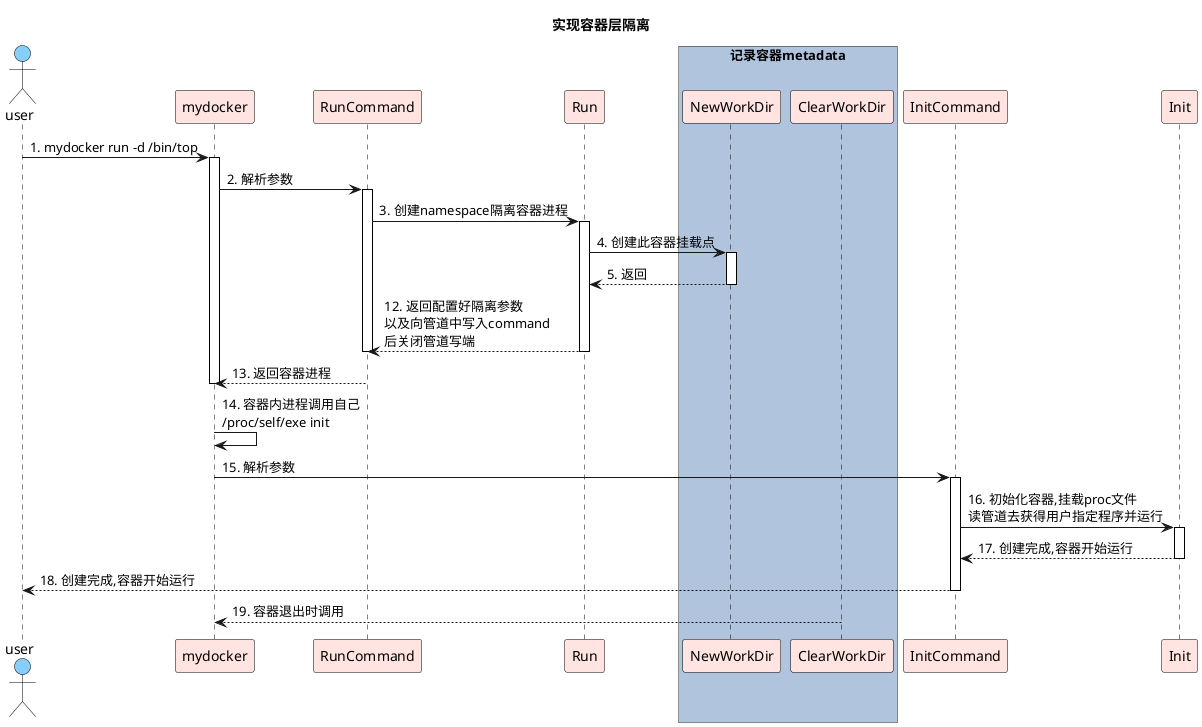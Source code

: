 

@startuml
title 实现容器层隔离

skinparam sequence {

    ActorBorderColor black
    LifeLineBorderColor black
    ActorBackgroundColor #87CEFA


    ParticipantBorderColor black
    ParticipantBackgroundColor #FFE4E1
}


actor user
participant mydocker
participant RunCommand

participant Run
box "记录容器metadata" #B0C4DE
participant NewWorkDir
participant ClearWorkDir
end box
participant InitCommand
participant Init


user -> mydocker : 1. mydocker run -d /bin/top
activate mydocker
mydocker -> RunCommand: 2. 解析参数
activate RunCommand
RunCommand -> Run: 3. 创建namespace隔离容器进程
activate Run

Run -> NewWorkDir: 4. 创建此容器挂载点
activate NewWorkDir
NewWorkDir --> Run: 5. 返回
deactivate NewWorkDir

Run --> RunCommand: 12. 返回配置好隔离参数\n以及向管道中写入command\n后关闭管道写端
deactivate Run
deactivate RunCommand
RunCommand --> mydocker: 13. 返回容器进程
deactivate mydocker
mydocker -> mydocker: 14. 容器内进程调用自己\n/proc/self/exe init
mydocker -> InitCommand: 15. 解析参数
activate InitCommand
InitCommand -> Init: 16. 初始化容器,挂载proc文件\n读管道去获得用户指定程序并运行
activate Init

Init --> InitCommand: 17. 创建完成,容器开始运行
deactivate Init
InitCommand --> user: 18. 创建完成,容器开始运行
deactivate InitCommand

ClearWorkDir --> mydocker: 19. 容器退出时调用
@enduml



